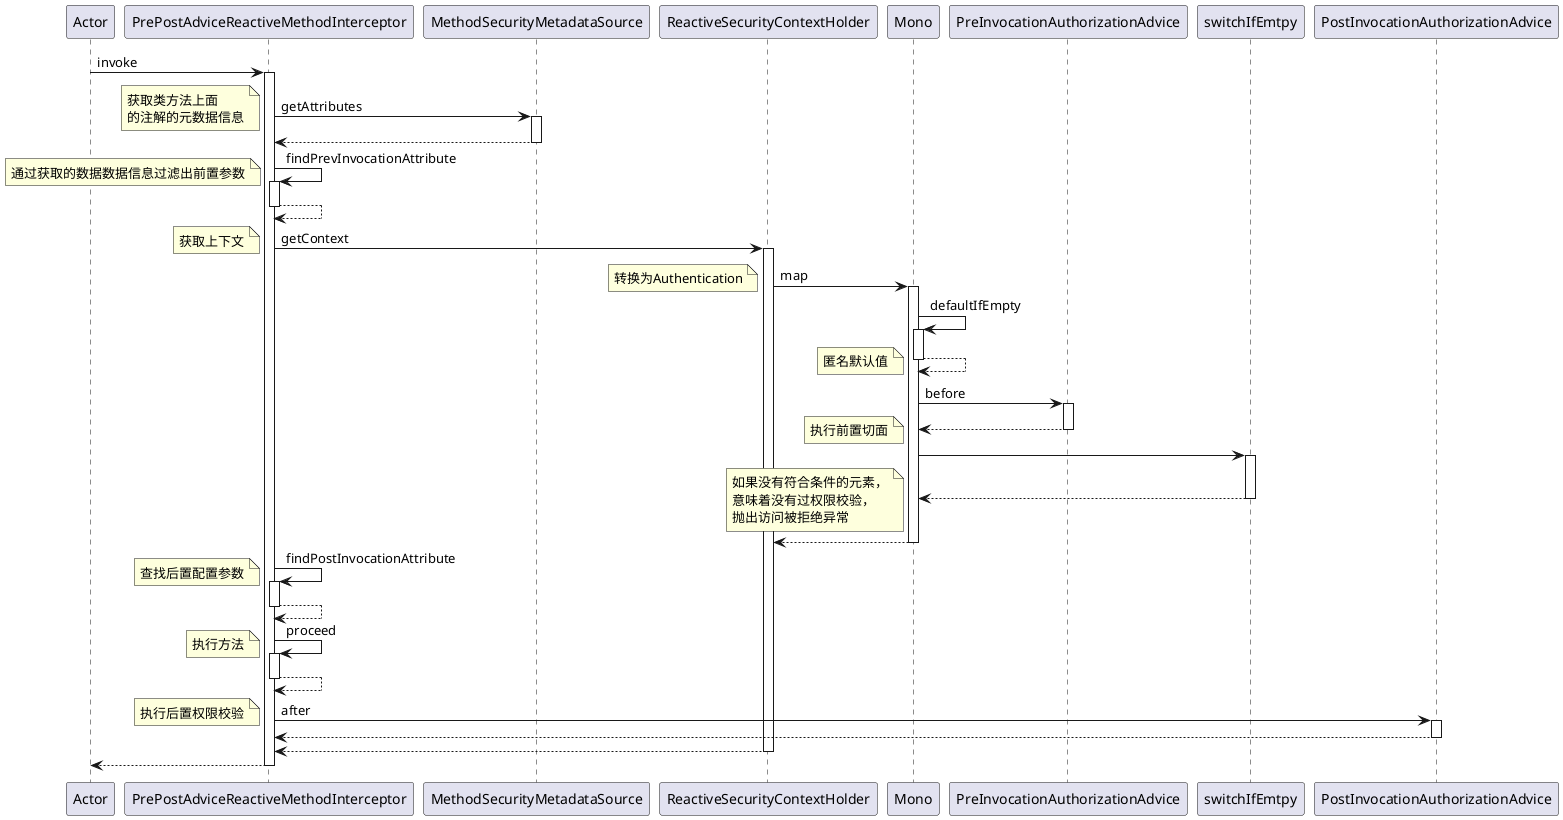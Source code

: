 @startuml
autoactivate on
Actor -> PrePostAdviceReactiveMethodInterceptor: invoke
PrePostAdviceReactiveMethodInterceptor ->  MethodSecurityMetadataSource: getAttributes
note left
获取类方法上面
的注解的元数据信息
endnote
return
PrePostAdviceReactiveMethodInterceptor -> PrePostAdviceReactiveMethodInterceptor: findPrevInvocationAttribute 
note left 
通过获取的数据数据信息过滤出前置参数
endnote
return
PrePostAdviceReactiveMethodInterceptor -> ReactiveSecurityContextHolder: getContext
note left
获取上下文
endnote
ReactiveSecurityContextHolder -> Mono: map
note left: 转换为Authentication
Mono -> Mono: defaultIfEmpty
return
note left: 匿名默认值
Mono -> PreInvocationAuthorizationAdvice: before 
return
note left: 执行前置切面
Mono -> switchIfEmtpy:
return
note left 
如果没有符合条件的元素，
意味着没有过权限校验，
抛出访问被拒绝异常
endnote
return
PrePostAdviceReactiveMethodInterceptor  -> PrePostAdviceReactiveMethodInterceptor:  findPostInvocationAttribute
note left
查找后置配置参数
endnote
return
PrePostAdviceReactiveMethodInterceptor -> PrePostAdviceReactiveMethodInterceptor: proceed
note left: 执行方法
return
PrePostAdviceReactiveMethodInterceptor -> PostInvocationAuthorizationAdvice: after
note left
执行后置权限校验
endnote
return 
return
return

@enduml